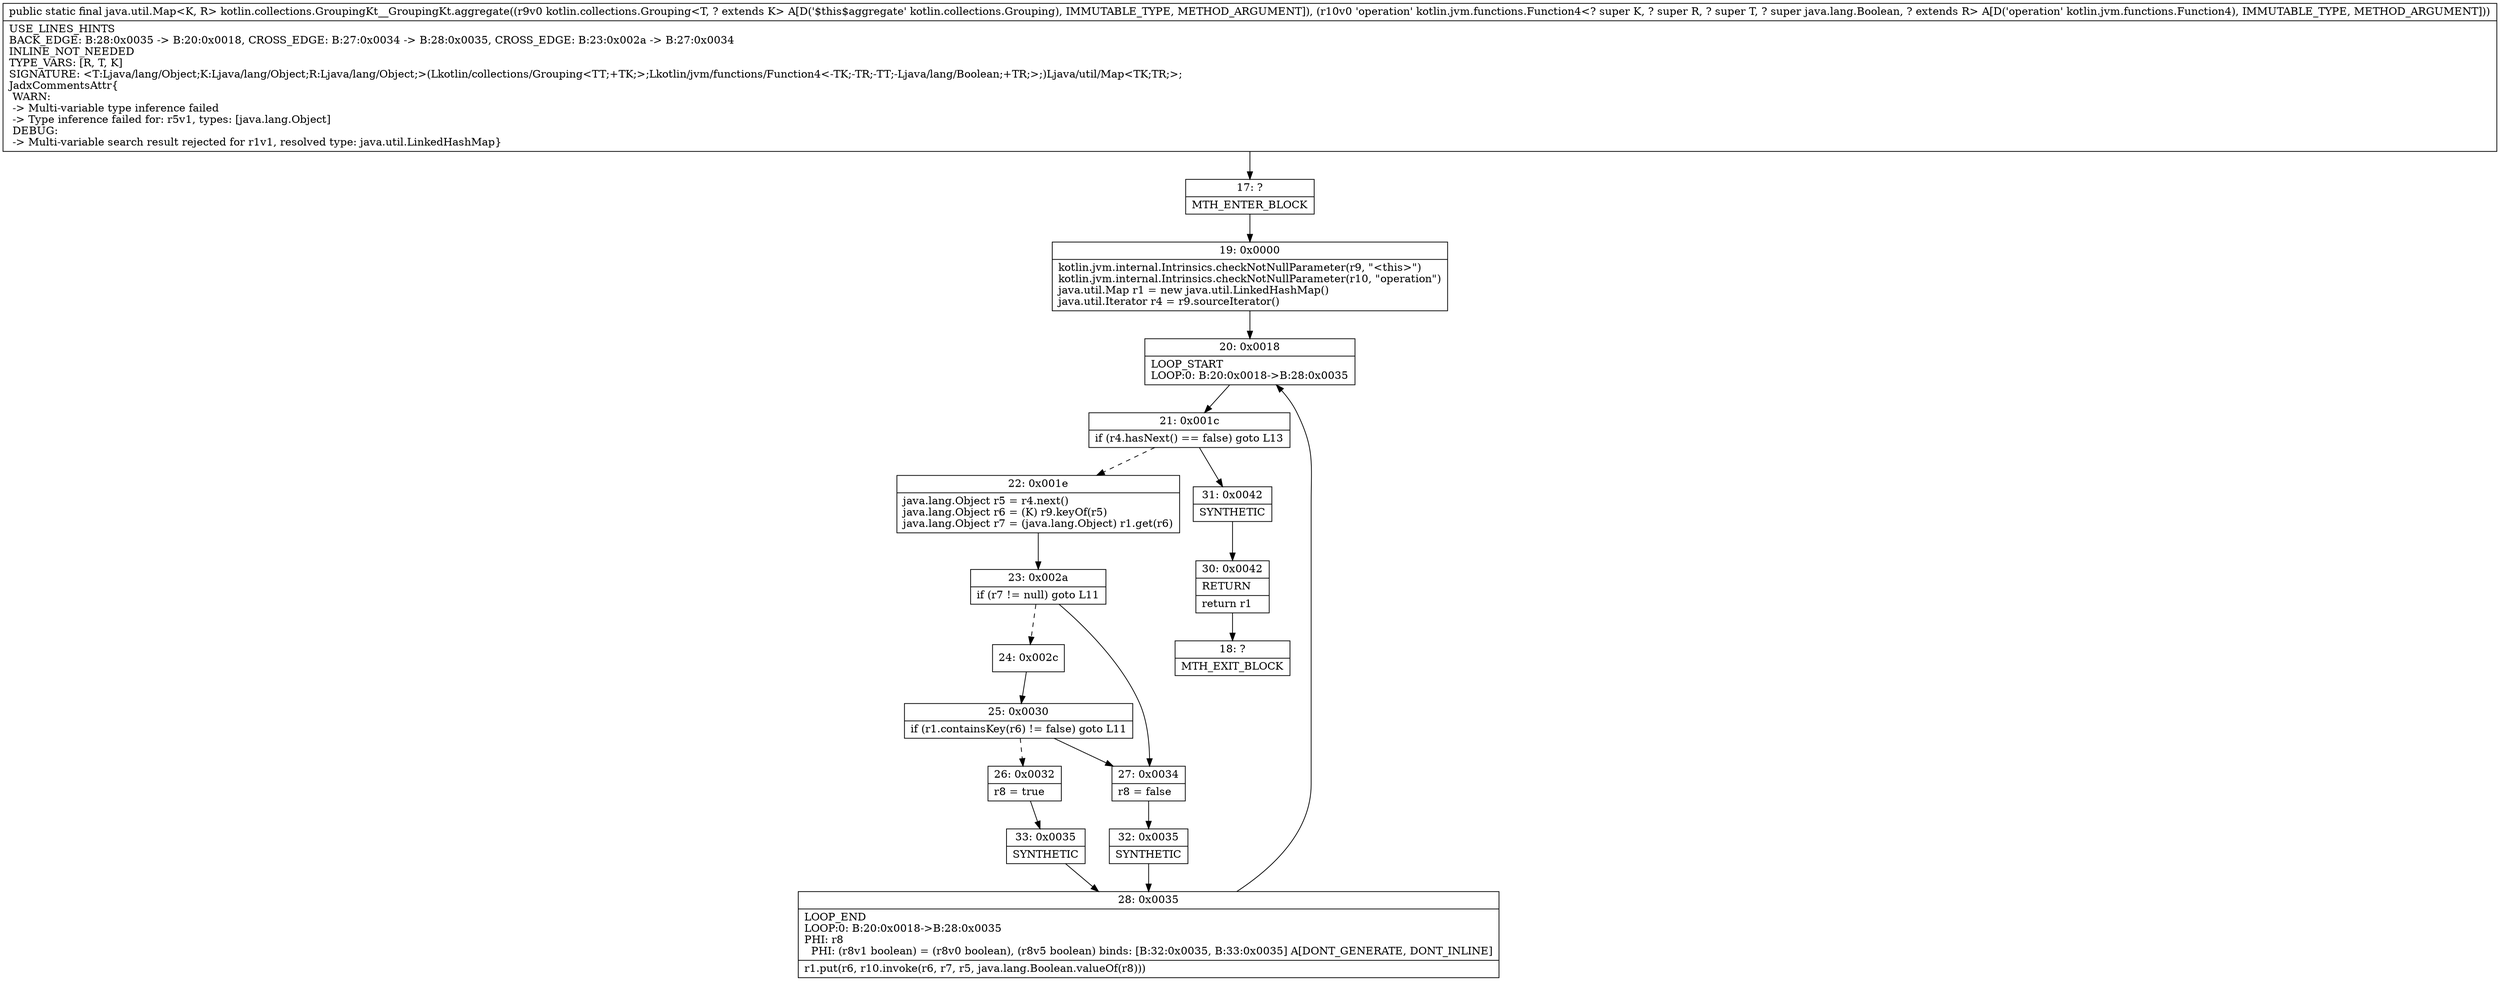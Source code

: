 digraph "CFG forkotlin.collections.GroupingKt__GroupingKt.aggregate(Lkotlin\/collections\/Grouping;Lkotlin\/jvm\/functions\/Function4;)Ljava\/util\/Map;" {
Node_17 [shape=record,label="{17\:\ ?|MTH_ENTER_BLOCK\l}"];
Node_19 [shape=record,label="{19\:\ 0x0000|kotlin.jvm.internal.Intrinsics.checkNotNullParameter(r9, \"\<this\>\")\lkotlin.jvm.internal.Intrinsics.checkNotNullParameter(r10, \"operation\")\ljava.util.Map r1 = new java.util.LinkedHashMap()\ljava.util.Iterator r4 = r9.sourceIterator()\l}"];
Node_20 [shape=record,label="{20\:\ 0x0018|LOOP_START\lLOOP:0: B:20:0x0018\-\>B:28:0x0035\l}"];
Node_21 [shape=record,label="{21\:\ 0x001c|if (r4.hasNext() == false) goto L13\l}"];
Node_22 [shape=record,label="{22\:\ 0x001e|java.lang.Object r5 = r4.next()\ljava.lang.Object r6 = (K) r9.keyOf(r5)\ljava.lang.Object r7 = (java.lang.Object) r1.get(r6)\l}"];
Node_23 [shape=record,label="{23\:\ 0x002a|if (r7 != null) goto L11\l}"];
Node_24 [shape=record,label="{24\:\ 0x002c}"];
Node_25 [shape=record,label="{25\:\ 0x0030|if (r1.containsKey(r6) != false) goto L11\l}"];
Node_26 [shape=record,label="{26\:\ 0x0032|r8 = true\l}"];
Node_33 [shape=record,label="{33\:\ 0x0035|SYNTHETIC\l}"];
Node_28 [shape=record,label="{28\:\ 0x0035|LOOP_END\lLOOP:0: B:20:0x0018\-\>B:28:0x0035\lPHI: r8 \l  PHI: (r8v1 boolean) = (r8v0 boolean), (r8v5 boolean) binds: [B:32:0x0035, B:33:0x0035] A[DONT_GENERATE, DONT_INLINE]\l|r1.put(r6, r10.invoke(r6, r7, r5, java.lang.Boolean.valueOf(r8)))\l}"];
Node_27 [shape=record,label="{27\:\ 0x0034|r8 = false\l}"];
Node_32 [shape=record,label="{32\:\ 0x0035|SYNTHETIC\l}"];
Node_31 [shape=record,label="{31\:\ 0x0042|SYNTHETIC\l}"];
Node_30 [shape=record,label="{30\:\ 0x0042|RETURN\l|return r1\l}"];
Node_18 [shape=record,label="{18\:\ ?|MTH_EXIT_BLOCK\l}"];
MethodNode[shape=record,label="{public static final java.util.Map\<K, R\> kotlin.collections.GroupingKt__GroupingKt.aggregate((r9v0 kotlin.collections.Grouping\<T, ? extends K\> A[D('$this$aggregate' kotlin.collections.Grouping), IMMUTABLE_TYPE, METHOD_ARGUMENT]), (r10v0 'operation' kotlin.jvm.functions.Function4\<? super K, ? super R, ? super T, ? super java.lang.Boolean, ? extends R\> A[D('operation' kotlin.jvm.functions.Function4), IMMUTABLE_TYPE, METHOD_ARGUMENT]))  | USE_LINES_HINTS\lBACK_EDGE: B:28:0x0035 \-\> B:20:0x0018, CROSS_EDGE: B:27:0x0034 \-\> B:28:0x0035, CROSS_EDGE: B:23:0x002a \-\> B:27:0x0034\lINLINE_NOT_NEEDED\lTYPE_VARS: [R, T, K]\lSIGNATURE: \<T:Ljava\/lang\/Object;K:Ljava\/lang\/Object;R:Ljava\/lang\/Object;\>(Lkotlin\/collections\/Grouping\<TT;+TK;\>;Lkotlin\/jvm\/functions\/Function4\<\-TK;\-TR;\-TT;\-Ljava\/lang\/Boolean;+TR;\>;)Ljava\/util\/Map\<TK;TR;\>;\lJadxCommentsAttr\{\l WARN: \l \-\> Multi\-variable type inference failed\l \-\> Type inference failed for: r5v1, types: [java.lang.Object]\l DEBUG: \l \-\> Multi\-variable search result rejected for r1v1, resolved type: java.util.LinkedHashMap\}\l}"];
MethodNode -> Node_17;Node_17 -> Node_19;
Node_19 -> Node_20;
Node_20 -> Node_21;
Node_21 -> Node_22[style=dashed];
Node_21 -> Node_31;
Node_22 -> Node_23;
Node_23 -> Node_24[style=dashed];
Node_23 -> Node_27;
Node_24 -> Node_25;
Node_25 -> Node_26[style=dashed];
Node_25 -> Node_27;
Node_26 -> Node_33;
Node_33 -> Node_28;
Node_28 -> Node_20;
Node_27 -> Node_32;
Node_32 -> Node_28;
Node_31 -> Node_30;
Node_30 -> Node_18;
}


